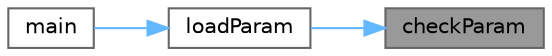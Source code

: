 digraph "checkParam"
{
 // LATEX_PDF_SIZE
  bgcolor="transparent";
  edge [fontname=Helvetica,fontsize=10,labelfontname=Helvetica,labelfontsize=10];
  node [fontname=Helvetica,fontsize=10,shape=box,height=0.2,width=0.4];
  rankdir="RL";
  Node1 [label="checkParam",height=0.2,width=0.4,color="gray40", fillcolor="grey60", style="filled", fontcolor="black",tooltip="Check if the key and value from the settings file are authorized."];
  Node1 -> Node2 [dir="back",color="steelblue1",style="solid"];
  Node2 [label="loadParam",height=0.2,width=0.4,color="grey40", fillcolor="white", style="filled",URL="$param_8cpp.html#a5b1770617561c897790e48b07c49c58e",tooltip="Load the game parameters from the settings file."];
  Node2 -> Node3 [dir="back",color="steelblue1",style="solid"];
  Node3 [label="main",height=0.2,width=0.4,color="grey40", fillcolor="white", style="filled",URL="$main_8cpp.html#ae66f6b31b5ad750f1fe042a706a4e3d4",tooltip="The main function of the program This function initializes all the core elements of the program,..."];
}
